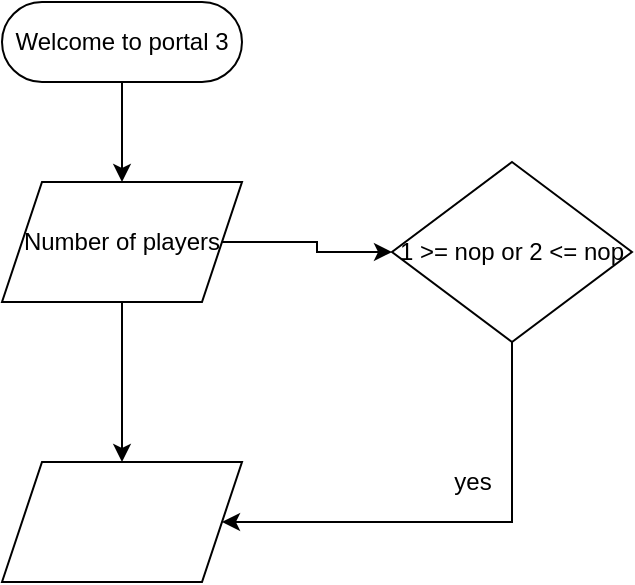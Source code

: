 <mxfile version="14.5.10" type="github"><diagram id="C5RBs43oDa-KdzZeNtuy" name="Page-1"><mxGraphModel dx="1662" dy="762" grid="1" gridSize="10" guides="1" tooltips="1" connect="1" arrows="1" fold="1" page="1" pageScale="1" pageWidth="827" pageHeight="1169" math="0" shadow="0"><root><mxCell id="WIyWlLk6GJQsqaUBKTNV-0"/><mxCell id="WIyWlLk6GJQsqaUBKTNV-1" parent="WIyWlLk6GJQsqaUBKTNV-0"/><mxCell id="-l-_6JY_8SgEsxspKnnQ-15" style="edgeStyle=orthogonalEdgeStyle;rounded=0;orthogonalLoop=1;jettySize=auto;html=1;entryX=0.5;entryY=0;entryDx=0;entryDy=0;" edge="1" parent="WIyWlLk6GJQsqaUBKTNV-1" source="WIyWlLk6GJQsqaUBKTNV-3" target="-l-_6JY_8SgEsxspKnnQ-14"><mxGeometry relative="1" as="geometry"/></mxCell><mxCell id="WIyWlLk6GJQsqaUBKTNV-3" value="Welcome to portal 3" style="rounded=1;whiteSpace=wrap;html=1;fontSize=12;glass=0;strokeWidth=1;shadow=0;arcSize=50;" parent="WIyWlLk6GJQsqaUBKTNV-1" vertex="1"><mxGeometry x="165" y="80" width="120" height="40" as="geometry"/></mxCell><mxCell id="-l-_6JY_8SgEsxspKnnQ-17" style="edgeStyle=orthogonalEdgeStyle;rounded=0;orthogonalLoop=1;jettySize=auto;html=1;entryX=0;entryY=0.5;entryDx=0;entryDy=0;" edge="1" parent="WIyWlLk6GJQsqaUBKTNV-1" source="-l-_6JY_8SgEsxspKnnQ-14" target="-l-_6JY_8SgEsxspKnnQ-16"><mxGeometry relative="1" as="geometry"/></mxCell><mxCell id="-l-_6JY_8SgEsxspKnnQ-19" style="edgeStyle=orthogonalEdgeStyle;rounded=0;orthogonalLoop=1;jettySize=auto;html=1;entryX=0.5;entryY=0;entryDx=0;entryDy=0;" edge="1" parent="WIyWlLk6GJQsqaUBKTNV-1" source="-l-_6JY_8SgEsxspKnnQ-14" target="-l-_6JY_8SgEsxspKnnQ-18"><mxGeometry relative="1" as="geometry"/></mxCell><mxCell id="-l-_6JY_8SgEsxspKnnQ-14" value="Number of players" style="shape=parallelogram;perimeter=parallelogramPerimeter;whiteSpace=wrap;html=1;fixedSize=1;" vertex="1" parent="WIyWlLk6GJQsqaUBKTNV-1"><mxGeometry x="165" y="170" width="120" height="60" as="geometry"/></mxCell><mxCell id="-l-_6JY_8SgEsxspKnnQ-20" style="edgeStyle=orthogonalEdgeStyle;rounded=0;orthogonalLoop=1;jettySize=auto;html=1;" edge="1" parent="WIyWlLk6GJQsqaUBKTNV-1" source="-l-_6JY_8SgEsxspKnnQ-16" target="-l-_6JY_8SgEsxspKnnQ-18"><mxGeometry relative="1" as="geometry"><mxPoint x="370" y="400" as="targetPoint"/><Array as="points"><mxPoint x="420" y="340"/></Array></mxGeometry></mxCell><mxCell id="-l-_6JY_8SgEsxspKnnQ-16" value="1 &amp;gt;= nop or 2 &amp;lt;= nop" style="rhombus;whiteSpace=wrap;html=1;" vertex="1" parent="WIyWlLk6GJQsqaUBKTNV-1"><mxGeometry x="360" y="160" width="120" height="90" as="geometry"/></mxCell><mxCell id="-l-_6JY_8SgEsxspKnnQ-18" value="" style="shape=parallelogram;perimeter=parallelogramPerimeter;whiteSpace=wrap;html=1;fixedSize=1;" vertex="1" parent="WIyWlLk6GJQsqaUBKTNV-1"><mxGeometry x="165" y="310" width="120" height="60" as="geometry"/></mxCell><mxCell id="-l-_6JY_8SgEsxspKnnQ-21" value="yes" style="text;html=1;align=center;verticalAlign=middle;resizable=0;points=[];autosize=1;strokeColor=none;" vertex="1" parent="WIyWlLk6GJQsqaUBKTNV-1"><mxGeometry x="385" y="310" width="30" height="20" as="geometry"/></mxCell></root></mxGraphModel></diagram></mxfile>